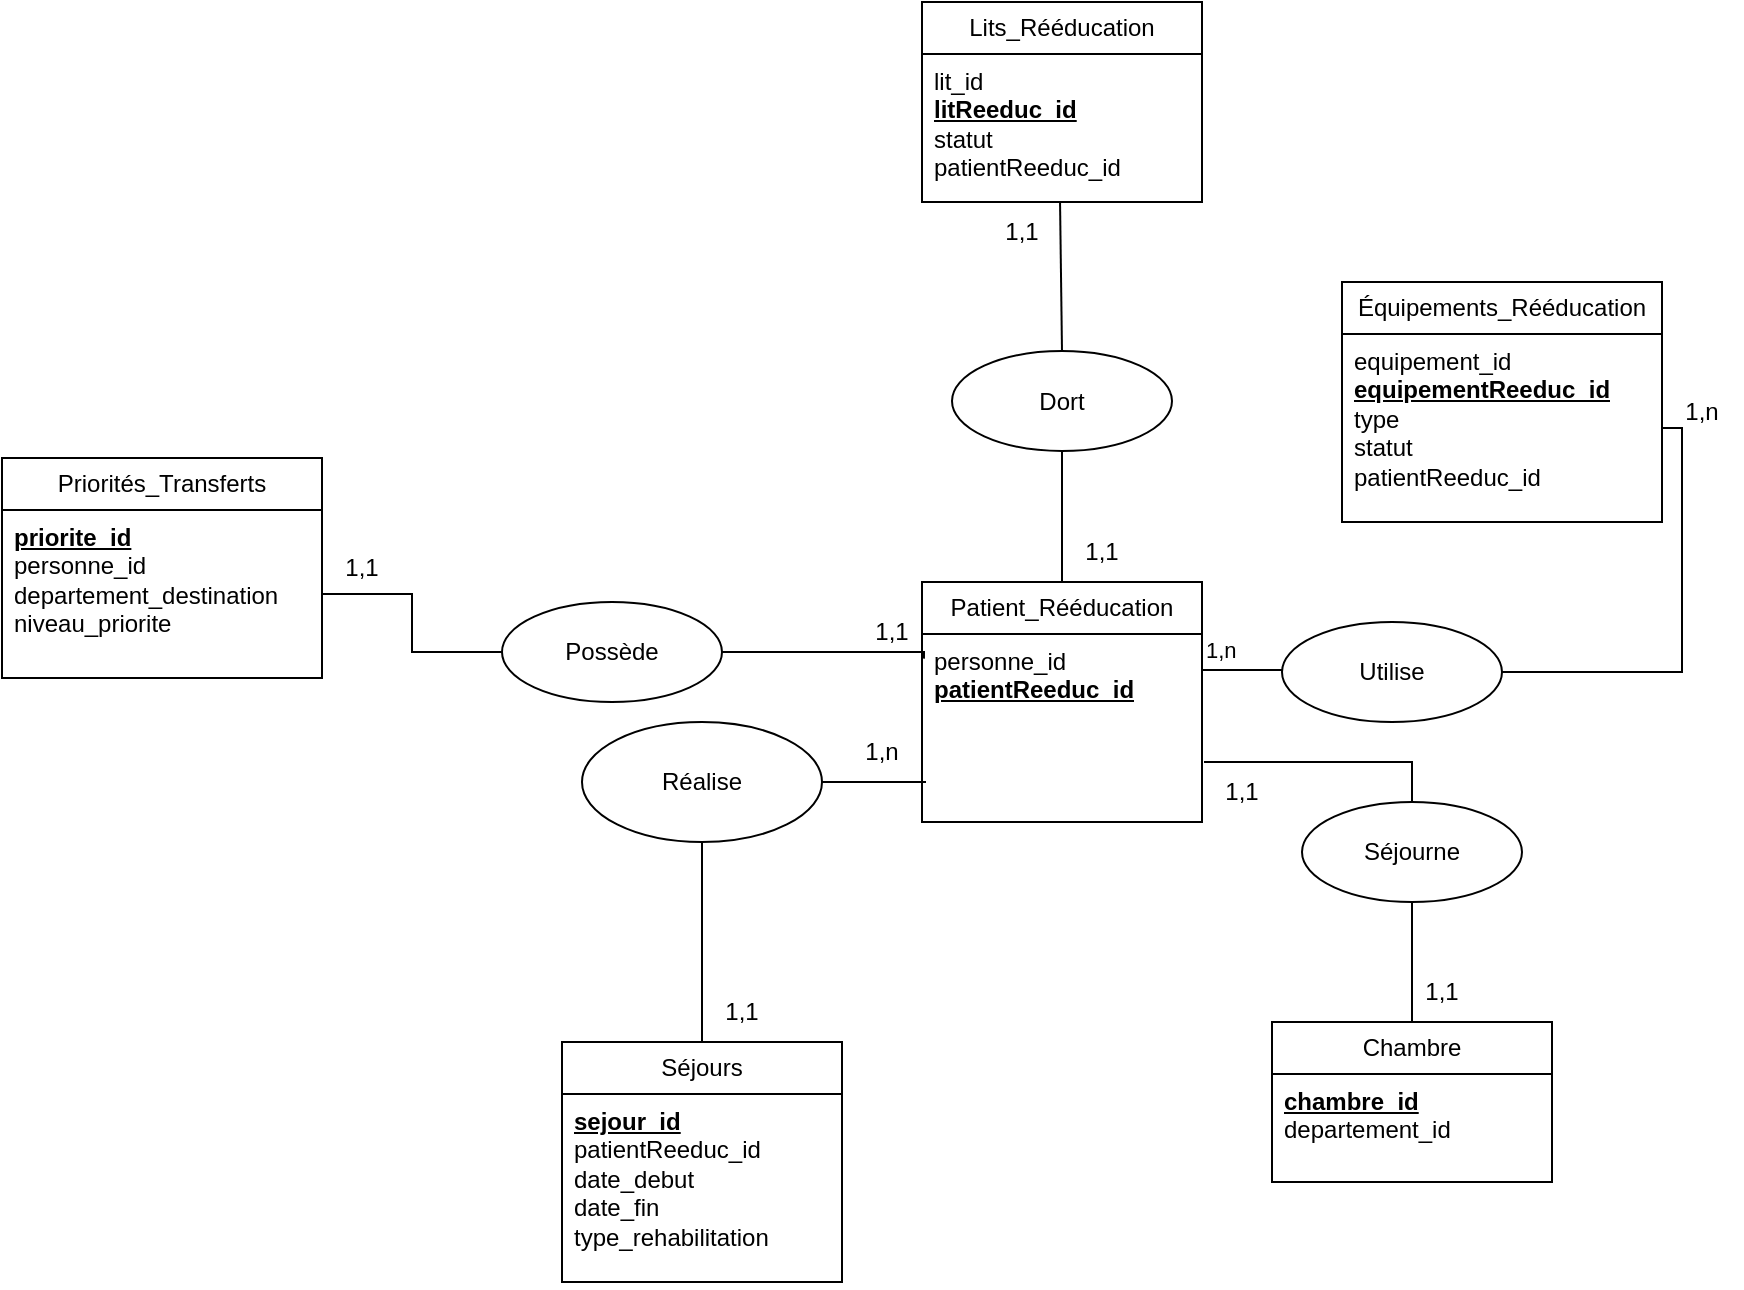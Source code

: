 <mxfile version="24.7.17">
  <diagram name="Page-1" id="doCMb7OPEuhO2K7QkIap">
    <mxGraphModel dx="1863" dy="606" grid="1" gridSize="10" guides="1" tooltips="1" connect="1" arrows="1" fold="1" page="1" pageScale="1" pageWidth="827" pageHeight="1169" math="0" shadow="0">
      <root>
        <mxCell id="0" />
        <mxCell id="1" parent="0" />
        <mxCell id="E-CFwYmauPvcHo1KGwYZ-1" value="Patient_Rééducation" style="swimlane;fontStyle=0;childLayout=stackLayout;horizontal=1;startSize=26;fillColor=none;horizontalStack=0;resizeParent=1;resizeParentMax=0;resizeLast=0;collapsible=1;marginBottom=0;whiteSpace=wrap;html=1;" parent="1" vertex="1">
          <mxGeometry x="90" y="650" width="140" height="120" as="geometry" />
        </mxCell>
        <mxCell id="E-CFwYmauPvcHo1KGwYZ-4" value="&lt;div&gt;personne_id&lt;/div&gt;&lt;b&gt;&lt;u&gt;patientReeduc_id&lt;/u&gt;&lt;/b&gt;" style="text;strokeColor=none;fillColor=none;align=left;verticalAlign=top;spacingLeft=4;spacingRight=4;overflow=hidden;rotatable=0;points=[[0,0.5],[1,0.5]];portConstraint=eastwest;whiteSpace=wrap;html=1;" parent="E-CFwYmauPvcHo1KGwYZ-1" vertex="1">
          <mxGeometry y="26" width="140" height="94" as="geometry" />
        </mxCell>
        <mxCell id="E-CFwYmauPvcHo1KGwYZ-16" value="Chambre" style="swimlane;fontStyle=0;childLayout=stackLayout;horizontal=1;startSize=26;fillColor=none;horizontalStack=0;resizeParent=1;resizeParentMax=0;resizeLast=0;collapsible=1;marginBottom=0;whiteSpace=wrap;html=1;" parent="1" vertex="1">
          <mxGeometry x="265" y="870" width="140" height="80" as="geometry" />
        </mxCell>
        <mxCell id="E-CFwYmauPvcHo1KGwYZ-17" value="&lt;div&gt;&lt;b&gt;&lt;u&gt;chambre_id&lt;/u&gt;&lt;/b&gt;&lt;/div&gt;&lt;div&gt;departement_id&lt;br&gt;&lt;/div&gt;&lt;div&gt;&lt;br&gt;&lt;/div&gt;" style="text;strokeColor=none;fillColor=none;align=left;verticalAlign=top;spacingLeft=4;spacingRight=4;overflow=hidden;rotatable=0;points=[[0,0.5],[1,0.5]];portConstraint=eastwest;whiteSpace=wrap;html=1;" parent="E-CFwYmauPvcHo1KGwYZ-16" vertex="1">
          <mxGeometry y="26" width="140" height="54" as="geometry" />
        </mxCell>
        <mxCell id="E-CFwYmauPvcHo1KGwYZ-21" value="Lits_Rééducation" style="swimlane;fontStyle=0;childLayout=stackLayout;horizontal=1;startSize=26;fillColor=none;horizontalStack=0;resizeParent=1;resizeParentMax=0;resizeLast=0;collapsible=1;marginBottom=0;whiteSpace=wrap;html=1;" parent="1" vertex="1">
          <mxGeometry x="90" y="360" width="140" height="100" as="geometry" />
        </mxCell>
        <mxCell id="E-CFwYmauPvcHo1KGwYZ-22" value="&lt;div&gt;lit_id&lt;br&gt;&lt;/div&gt;&lt;div&gt;&lt;b&gt;&lt;u&gt;litReeduc_id&lt;/u&gt;&lt;/b&gt;&lt;br&gt;&lt;/div&gt;&lt;div&gt;statut&lt;/div&gt;&lt;div&gt;patientReeduc_id&lt;br&gt;&lt;/div&gt;" style="text;strokeColor=none;fillColor=none;align=left;verticalAlign=top;spacingLeft=4;spacingRight=4;overflow=hidden;rotatable=0;points=[[0,0.5],[1,0.5]];portConstraint=eastwest;whiteSpace=wrap;html=1;" parent="E-CFwYmauPvcHo1KGwYZ-21" vertex="1">
          <mxGeometry y="26" width="140" height="74" as="geometry" />
        </mxCell>
        <mxCell id="E-CFwYmauPvcHo1KGwYZ-31" value="Séjours" style="swimlane;fontStyle=0;childLayout=stackLayout;horizontal=1;startSize=26;fillColor=none;horizontalStack=0;resizeParent=1;resizeParentMax=0;resizeLast=0;collapsible=1;marginBottom=0;whiteSpace=wrap;html=1;" parent="1" vertex="1">
          <mxGeometry x="-90" y="880" width="140" height="120" as="geometry" />
        </mxCell>
        <mxCell id="E-CFwYmauPvcHo1KGwYZ-32" value="&lt;div&gt;&lt;b&gt;&lt;u&gt;sejour_id&lt;/u&gt;&lt;/b&gt;&lt;/div&gt;&lt;div&gt;patientReeduc_id&lt;br&gt;&lt;/div&gt;&lt;div&gt;date_debut&lt;/div&gt;&lt;div&gt;date_fin&lt;/div&gt;&lt;div&gt;type_rehabilitation&lt;br&gt;&lt;/div&gt;" style="text;strokeColor=none;fillColor=none;align=left;verticalAlign=top;spacingLeft=4;spacingRight=4;overflow=hidden;rotatable=0;points=[[0,0.5],[1,0.5]];portConstraint=eastwest;whiteSpace=wrap;html=1;" parent="E-CFwYmauPvcHo1KGwYZ-31" vertex="1">
          <mxGeometry y="26" width="140" height="94" as="geometry" />
        </mxCell>
        <mxCell id="E-CFwYmauPvcHo1KGwYZ-35" value="Équipements_Rééducation" style="swimlane;fontStyle=0;childLayout=stackLayout;horizontal=1;startSize=26;fillColor=none;horizontalStack=0;resizeParent=1;resizeParentMax=0;resizeLast=0;collapsible=1;marginBottom=0;whiteSpace=wrap;html=1;" parent="1" vertex="1">
          <mxGeometry x="300" y="500" width="160" height="120" as="geometry" />
        </mxCell>
        <mxCell id="E-CFwYmauPvcHo1KGwYZ-36" value="&lt;div&gt;equipement_id&lt;/div&gt;&lt;div&gt;&lt;b&gt;&lt;u&gt;equipementReeduc_id&lt;/u&gt;&lt;/b&gt;&lt;br&gt;&lt;/div&gt;&lt;div&gt;type&lt;/div&gt;&lt;div&gt;statut&lt;/div&gt;&lt;div&gt;patientReeduc_id&lt;br&gt;&lt;/div&gt;" style="text;strokeColor=none;fillColor=none;align=left;verticalAlign=top;spacingLeft=4;spacingRight=4;overflow=hidden;rotatable=0;points=[[0,0.5],[1,0.5]];portConstraint=eastwest;whiteSpace=wrap;html=1;" parent="E-CFwYmauPvcHo1KGwYZ-35" vertex="1">
          <mxGeometry y="26" width="160" height="94" as="geometry" />
        </mxCell>
        <mxCell id="E-CFwYmauPvcHo1KGwYZ-39" value="Priorités_Transferts" style="swimlane;fontStyle=0;childLayout=stackLayout;horizontal=1;startSize=26;fillColor=none;horizontalStack=0;resizeParent=1;resizeParentMax=0;resizeLast=0;collapsible=1;marginBottom=0;whiteSpace=wrap;html=1;" parent="1" vertex="1">
          <mxGeometry x="-370" y="588" width="160" height="110" as="geometry" />
        </mxCell>
        <mxCell id="E-CFwYmauPvcHo1KGwYZ-40" value="&lt;div&gt;&lt;b&gt;&lt;u&gt;priorite_id&lt;/u&gt;&lt;/b&gt;&lt;/div&gt;&lt;div&gt;personne_id&lt;/div&gt;&lt;div&gt;departement_destination&lt;/div&gt;&lt;div&gt;niveau_priorite&lt;br&gt;&lt;/div&gt;" style="text;strokeColor=none;fillColor=none;align=left;verticalAlign=top;spacingLeft=4;spacingRight=4;overflow=hidden;rotatable=0;points=[[0,0.5],[1,0.5]];portConstraint=eastwest;whiteSpace=wrap;html=1;" parent="E-CFwYmauPvcHo1KGwYZ-39" vertex="1">
          <mxGeometry y="26" width="160" height="84" as="geometry" />
        </mxCell>
        <mxCell id="E-CFwYmauPvcHo1KGwYZ-46" value="" style="line;strokeWidth=1;fillColor=none;align=left;verticalAlign=middle;spacingTop=-1;spacingLeft=3;spacingRight=3;rotatable=0;labelPosition=right;points=[];portConstraint=eastwest;strokeColor=inherit;" parent="1" vertex="1">
          <mxGeometry x="230" y="690" width="40" height="8" as="geometry" />
        </mxCell>
        <mxCell id="E-CFwYmauPvcHo1KGwYZ-52" value="" style="endArrow=none;html=1;edgeStyle=orthogonalEdgeStyle;rounded=0;entryX=1;entryY=0.5;entryDx=0;entryDy=0;exitX=1;exitY=0.5;exitDx=0;exitDy=0;" parent="1" source="PmzOsJec9TfHPfngjc7Z-9" target="E-CFwYmauPvcHo1KGwYZ-36" edge="1">
          <mxGeometry relative="1" as="geometry">
            <mxPoint x="380" y="693.5" as="sourcePoint" />
            <mxPoint x="540" y="693.5" as="targetPoint" />
            <Array as="points">
              <mxPoint x="470" y="695" />
              <mxPoint x="470" y="573" />
            </Array>
          </mxGeometry>
        </mxCell>
        <mxCell id="E-CFwYmauPvcHo1KGwYZ-53" value="1,n" style="edgeLabel;resizable=0;html=1;align=left;verticalAlign=bottom;" parent="E-CFwYmauPvcHo1KGwYZ-52" connectable="0" vertex="1">
          <mxGeometry x="-1" relative="1" as="geometry">
            <mxPoint x="-150" y="-3" as="offset" />
          </mxGeometry>
        </mxCell>
        <mxCell id="E-CFwYmauPvcHo1KGwYZ-55" value="1,n" style="text;html=1;align=center;verticalAlign=middle;whiteSpace=wrap;rounded=0;" parent="1" vertex="1">
          <mxGeometry x="460" y="557.5" width="40" height="15" as="geometry" />
        </mxCell>
        <mxCell id="E-CFwYmauPvcHo1KGwYZ-56" value="" style="endArrow=none;html=1;rounded=0;entryX=0.5;entryY=0;entryDx=0;entryDy=0;" parent="1" edge="1">
          <mxGeometry width="50" height="50" relative="1" as="geometry">
            <mxPoint x="231" y="740" as="sourcePoint" />
            <mxPoint x="335" y="760.0" as="targetPoint" />
            <Array as="points">
              <mxPoint x="335" y="740" />
            </Array>
          </mxGeometry>
        </mxCell>
        <mxCell id="E-CFwYmauPvcHo1KGwYZ-58" value="" style="endArrow=none;html=1;rounded=0;entryX=0.5;entryY=1;entryDx=0;entryDy=0;exitX=0.5;exitY=0;exitDx=0;exitDy=0;" parent="1" source="E-CFwYmauPvcHo1KGwYZ-16" edge="1">
          <mxGeometry width="50" height="50" relative="1" as="geometry">
            <mxPoint x="170" y="820" as="sourcePoint" />
            <mxPoint x="335" y="810.0" as="targetPoint" />
          </mxGeometry>
        </mxCell>
        <mxCell id="E-CFwYmauPvcHo1KGwYZ-59" value="1,1" style="text;html=1;align=center;verticalAlign=middle;whiteSpace=wrap;rounded=0;" parent="1" vertex="1">
          <mxGeometry x="220" y="740" width="60" height="30" as="geometry" />
        </mxCell>
        <mxCell id="E-CFwYmauPvcHo1KGwYZ-60" value="1,1" style="text;html=1;align=center;verticalAlign=middle;whiteSpace=wrap;rounded=0;" parent="1" vertex="1">
          <mxGeometry x="320" y="840" width="60" height="30" as="geometry" />
        </mxCell>
        <mxCell id="E-CFwYmauPvcHo1KGwYZ-62" value="" style="endArrow=none;html=1;rounded=0;exitX=1;exitY=0.5;exitDx=0;exitDy=0;" parent="1" edge="1">
          <mxGeometry width="50" height="50" relative="1" as="geometry">
            <mxPoint x="40" y="750" as="sourcePoint" />
            <mxPoint x="92" y="750" as="targetPoint" />
          </mxGeometry>
        </mxCell>
        <mxCell id="E-CFwYmauPvcHo1KGwYZ-63" value="" style="endArrow=none;html=1;rounded=0;entryX=0.5;entryY=0;entryDx=0;entryDy=0;exitX=0.5;exitY=1;exitDx=0;exitDy=0;" parent="1" source="PmzOsJec9TfHPfngjc7Z-1" target="E-CFwYmauPvcHo1KGwYZ-31" edge="1">
          <mxGeometry width="50" height="50" relative="1" as="geometry">
            <mxPoint x="-20" y="820" as="sourcePoint" />
            <mxPoint x="180" y="790" as="targetPoint" />
          </mxGeometry>
        </mxCell>
        <mxCell id="E-CFwYmauPvcHo1KGwYZ-65" value="1,1" style="text;html=1;align=center;verticalAlign=middle;whiteSpace=wrap;rounded=0;" parent="1" vertex="1">
          <mxGeometry x="-30" y="850" width="60" height="30" as="geometry" />
        </mxCell>
        <mxCell id="E-CFwYmauPvcHo1KGwYZ-66" value="1,n" style="text;html=1;align=center;verticalAlign=middle;whiteSpace=wrap;rounded=0;" parent="1" vertex="1">
          <mxGeometry x="40" y="720" width="60" height="30" as="geometry" />
        </mxCell>
        <mxCell id="E-CFwYmauPvcHo1KGwYZ-70" value="" style="endArrow=none;html=1;rounded=0;exitX=0.5;exitY=0;exitDx=0;exitDy=0;entryX=0.5;entryY=1;entryDx=0;entryDy=0;" parent="1" source="E-CFwYmauPvcHo1KGwYZ-1" edge="1">
          <mxGeometry width="50" height="50" relative="1" as="geometry">
            <mxPoint x="130" y="610" as="sourcePoint" />
            <mxPoint x="160" y="580" as="targetPoint" />
          </mxGeometry>
        </mxCell>
        <mxCell id="E-CFwYmauPvcHo1KGwYZ-71" value="" style="endArrow=none;html=1;rounded=0;entryX=0.493;entryY=1;entryDx=0;entryDy=0;entryPerimeter=0;exitX=0.5;exitY=0;exitDx=0;exitDy=0;" parent="1" source="PmzOsJec9TfHPfngjc7Z-8" target="E-CFwYmauPvcHo1KGwYZ-22" edge="1">
          <mxGeometry width="50" height="50" relative="1" as="geometry">
            <mxPoint x="160" y="520" as="sourcePoint" />
            <mxPoint x="180" y="560" as="targetPoint" />
          </mxGeometry>
        </mxCell>
        <mxCell id="E-CFwYmauPvcHo1KGwYZ-72" value="1,1" style="text;html=1;align=center;verticalAlign=middle;whiteSpace=wrap;rounded=0;" parent="1" vertex="1">
          <mxGeometry x="150" y="620" width="60" height="30" as="geometry" />
        </mxCell>
        <mxCell id="E-CFwYmauPvcHo1KGwYZ-73" value="1,1" style="text;html=1;align=center;verticalAlign=middle;whiteSpace=wrap;rounded=0;" parent="1" vertex="1">
          <mxGeometry x="110" y="460" width="60" height="30" as="geometry" />
        </mxCell>
        <mxCell id="E-CFwYmauPvcHo1KGwYZ-74" value="1,1" style="text;html=1;align=center;verticalAlign=middle;whiteSpace=wrap;rounded=0;" parent="1" vertex="1">
          <mxGeometry x="45" y="660" width="60" height="30" as="geometry" />
        </mxCell>
        <mxCell id="E-CFwYmauPvcHo1KGwYZ-75" value="1,1" style="text;html=1;align=center;verticalAlign=middle;whiteSpace=wrap;rounded=0;" parent="1" vertex="1">
          <mxGeometry x="-220" y="628" width="60" height="30" as="geometry" />
        </mxCell>
        <mxCell id="PmzOsJec9TfHPfngjc7Z-1" value="Réalise" style="ellipse;whiteSpace=wrap;html=1;" parent="1" vertex="1">
          <mxGeometry x="-80" y="720" width="120" height="60" as="geometry" />
        </mxCell>
        <mxCell id="PmzOsJec9TfHPfngjc7Z-3" value="Possède" style="ellipse;whiteSpace=wrap;html=1;" parent="1" vertex="1">
          <mxGeometry x="-120" y="660" width="110" height="50" as="geometry" />
        </mxCell>
        <mxCell id="PmzOsJec9TfHPfngjc7Z-4" style="edgeStyle=orthogonalEdgeStyle;rounded=0;orthogonalLoop=1;jettySize=auto;html=1;entryX=0;entryY=0.5;entryDx=0;entryDy=0;endArrow=none;endFill=0;" parent="1" source="E-CFwYmauPvcHo1KGwYZ-40" target="PmzOsJec9TfHPfngjc7Z-3" edge="1">
          <mxGeometry relative="1" as="geometry" />
        </mxCell>
        <mxCell id="PmzOsJec9TfHPfngjc7Z-5" style="edgeStyle=orthogonalEdgeStyle;rounded=0;orthogonalLoop=1;jettySize=auto;html=1;entryX=0.007;entryY=0.131;entryDx=0;entryDy=0;entryPerimeter=0;endArrow=none;endFill=0;" parent="1" source="PmzOsJec9TfHPfngjc7Z-3" target="E-CFwYmauPvcHo1KGwYZ-4" edge="1">
          <mxGeometry relative="1" as="geometry">
            <Array as="points">
              <mxPoint x="91" y="685" />
            </Array>
          </mxGeometry>
        </mxCell>
        <mxCell id="PmzOsJec9TfHPfngjc7Z-8" value="Dort" style="ellipse;whiteSpace=wrap;html=1;" parent="1" vertex="1">
          <mxGeometry x="105" y="534.5" width="110" height="50" as="geometry" />
        </mxCell>
        <mxCell id="PmzOsJec9TfHPfngjc7Z-9" value="Utilise" style="ellipse;whiteSpace=wrap;html=1;" parent="1" vertex="1">
          <mxGeometry x="270" y="670" width="110" height="50" as="geometry" />
        </mxCell>
        <mxCell id="PmzOsJec9TfHPfngjc7Z-10" value="Séjourne" style="ellipse;whiteSpace=wrap;html=1;" parent="1" vertex="1">
          <mxGeometry x="280" y="760" width="110" height="50" as="geometry" />
        </mxCell>
      </root>
    </mxGraphModel>
  </diagram>
</mxfile>

